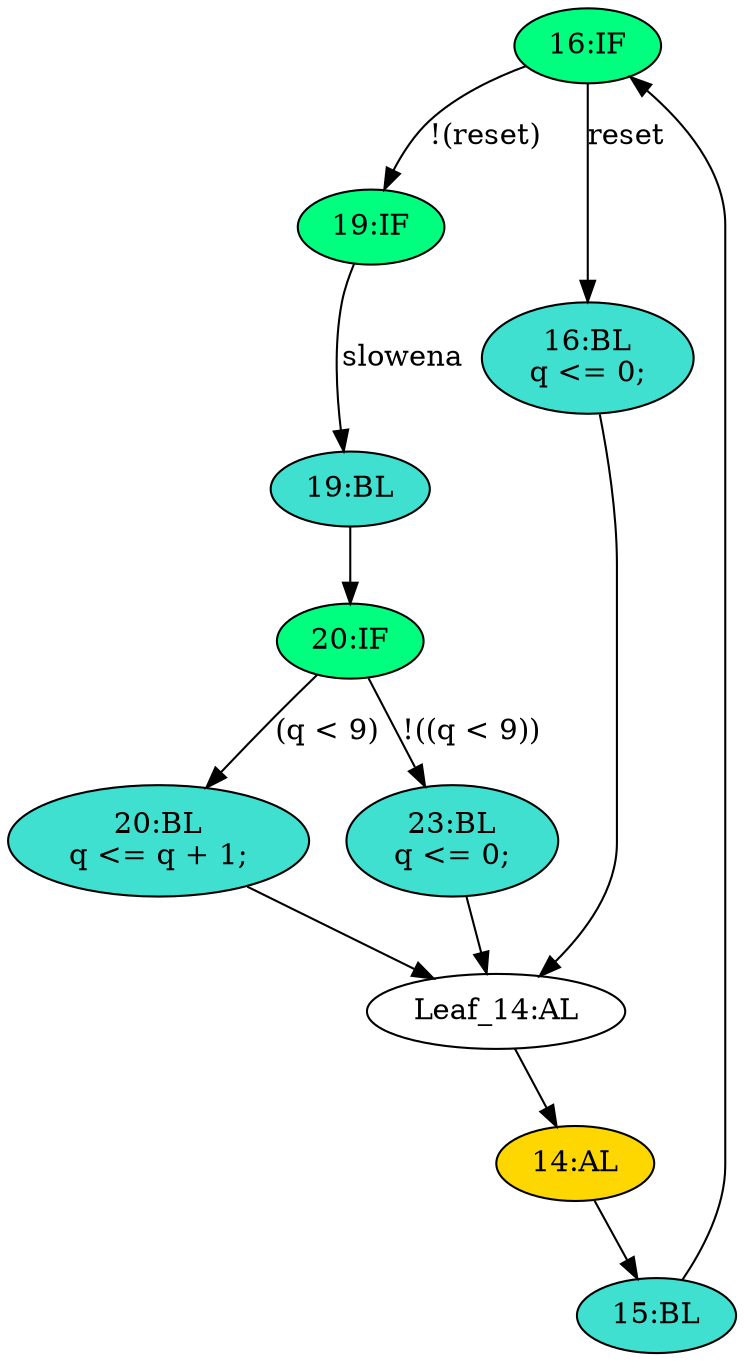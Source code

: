 strict digraph "compose( ,  )" {
	node [label="\N"];
	"16:IF"	[ast="<pyverilog.vparser.ast.IfStatement object at 0x7effde4d6bd0>",
		fillcolor=springgreen,
		label="16:IF",
		statements="[]",
		style=filled,
		typ=IfStatement];
	"19:IF"	[ast="<pyverilog.vparser.ast.IfStatement object at 0x7effde523790>",
		fillcolor=springgreen,
		label="19:IF",
		statements="[]",
		style=filled,
		typ=IfStatement];
	"16:IF" -> "19:IF"	[cond="['reset']",
		label="!(reset)",
		lineno=16];
	"16:BL"	[ast="<pyverilog.vparser.ast.Block object at 0x7effde5b5e10>",
		fillcolor=turquoise,
		label="16:BL
q <= 0;",
		statements="[<pyverilog.vparser.ast.NonblockingSubstitution object at 0x7effde4d6810>]",
		style=filled,
		typ=Block];
	"16:IF" -> "16:BL"	[cond="['reset']",
		label=reset,
		lineno=16];
	"19:BL"	[ast="<pyverilog.vparser.ast.Block object at 0x7effde5234d0>",
		fillcolor=turquoise,
		label="19:BL",
		statements="[]",
		style=filled,
		typ=Block];
	"20:IF"	[ast="<pyverilog.vparser.ast.IfStatement object at 0x7effde531390>",
		fillcolor=springgreen,
		label="20:IF",
		statements="[]",
		style=filled,
		typ=IfStatement];
	"19:BL" -> "20:IF"	[cond="[]",
		lineno=None];
	"20:BL"	[ast="<pyverilog.vparser.ast.Block object at 0x7effde4cee90>",
		fillcolor=turquoise,
		label="20:BL
q <= q + 1;",
		statements="[<pyverilog.vparser.ast.NonblockingSubstitution object at 0x7effde531550>]",
		style=filled,
		typ=Block];
	"Leaf_14:AL"	[def_var="['q']",
		label="Leaf_14:AL"];
	"20:BL" -> "Leaf_14:AL"	[cond="[]",
		lineno=None];
	"15:BL"	[ast="<pyverilog.vparser.ast.Block object at 0x7effde5b5690>",
		fillcolor=turquoise,
		label="15:BL",
		statements="[]",
		style=filled,
		typ=Block];
	"15:BL" -> "16:IF"	[cond="[]",
		lineno=None];
	"19:IF" -> "19:BL"	[cond="['slowena']",
		label=slowena,
		lineno=19];
	"14:AL"	[ast="<pyverilog.vparser.ast.Always object at 0x7effde5b5390>",
		clk_sens=True,
		fillcolor=gold,
		label="14:AL",
		sens="['clk']",
		statements="[]",
		style=filled,
		typ=Always,
		use_var="['reset', 'q', 'slowena']"];
	"14:AL" -> "15:BL"	[cond="[]",
		lineno=None];
	"20:IF" -> "20:BL"	[cond="['q']",
		label="(q < 9)",
		lineno=20];
	"23:BL"	[ast="<pyverilog.vparser.ast.Block object at 0x7effde531150>",
		fillcolor=turquoise,
		label="23:BL
q <= 0;",
		statements="[<pyverilog.vparser.ast.NonblockingSubstitution object at 0x7effde53d610>]",
		style=filled,
		typ=Block];
	"20:IF" -> "23:BL"	[cond="['q']",
		label="!((q < 9))",
		lineno=20];
	"16:BL" -> "Leaf_14:AL"	[cond="[]",
		lineno=None];
	"Leaf_14:AL" -> "14:AL";
	"23:BL" -> "Leaf_14:AL"	[cond="[]",
		lineno=None];
}
